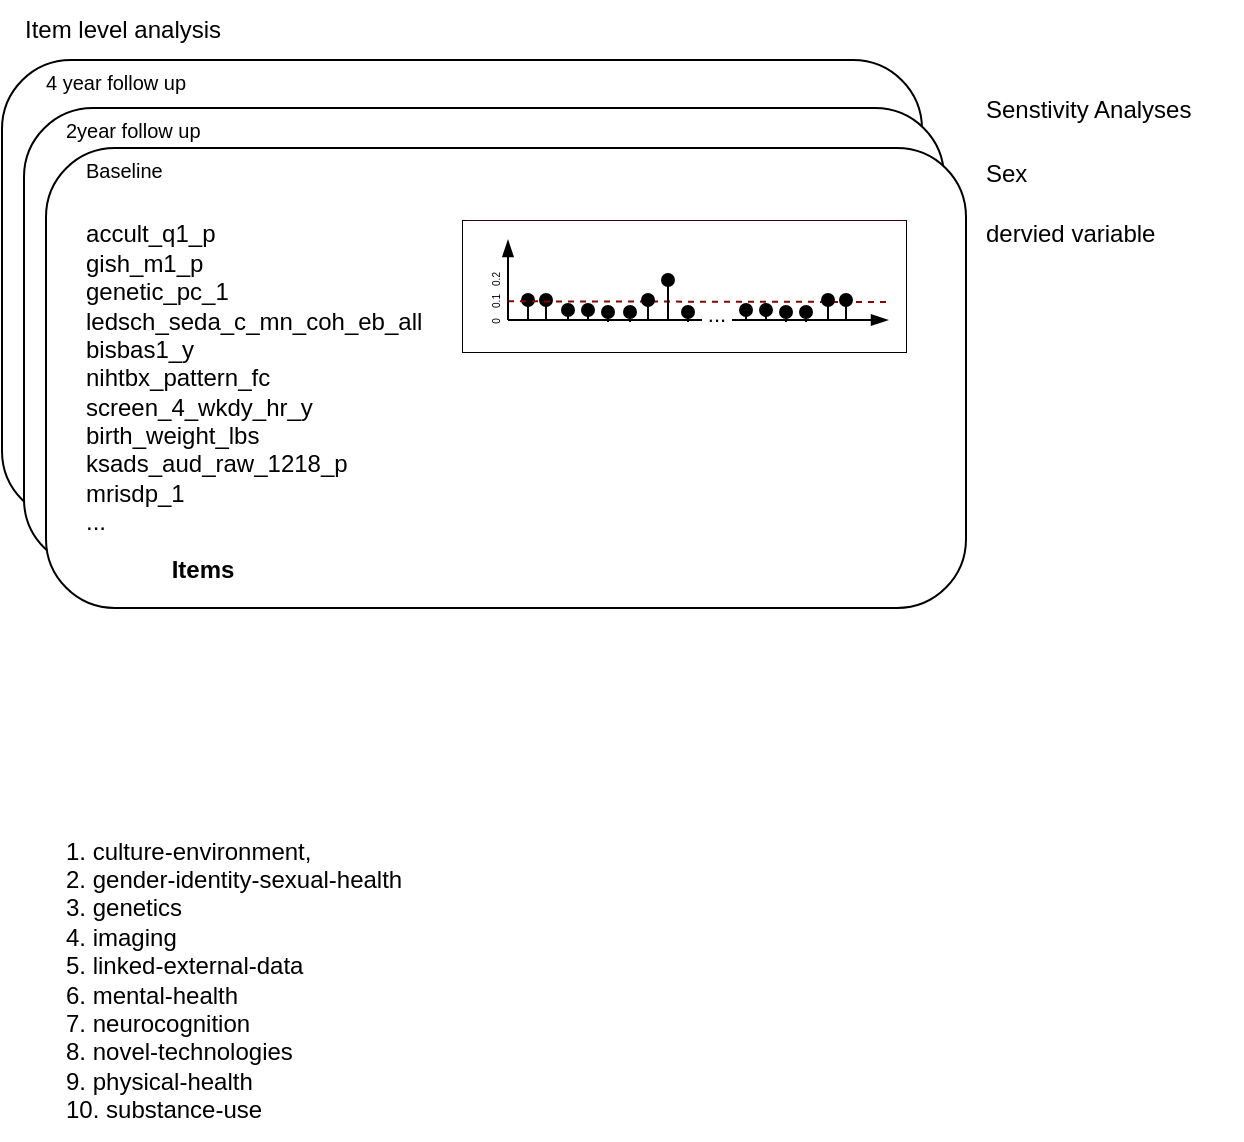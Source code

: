 <mxfile version="26.2.9">
  <diagram id="C5RBs43oDa-KdzZeNtuy" name="Page-1">
    <mxGraphModel dx="1421" dy="720" grid="1" gridSize="10" guides="1" tooltips="1" connect="1" arrows="1" fold="1" page="1" pageScale="1" pageWidth="669" pageHeight="709" math="0" shadow="0">
      <root>
        <mxCell id="WIyWlLk6GJQsqaUBKTNV-0" />
        <mxCell id="WIyWlLk6GJQsqaUBKTNV-1" parent="WIyWlLk6GJQsqaUBKTNV-0" />
        <mxCell id="-kNc6pRZ_eXD2U5e0rUi-2" value="Senstivity Analyses" style="text;html=1;align=left;verticalAlign=middle;resizable=0;points=[];autosize=1;strokeColor=none;fillColor=none;" vertex="1" parent="WIyWlLk6GJQsqaUBKTNV-1">
          <mxGeometry x="510" y="40" width="130" height="30" as="geometry" />
        </mxCell>
        <mxCell id="-kNc6pRZ_eXD2U5e0rUi-6" value="Sex" style="text;html=1;align=left;verticalAlign=middle;resizable=0;points=[];autosize=1;strokeColor=none;fillColor=none;" vertex="1" parent="WIyWlLk6GJQsqaUBKTNV-1">
          <mxGeometry x="510" y="71.5" width="40" height="30" as="geometry" />
        </mxCell>
        <mxCell id="-kNc6pRZ_eXD2U5e0rUi-7" value="dervied variable" style="text;html=1;align=left;verticalAlign=middle;resizable=0;points=[];autosize=1;strokeColor=none;fillColor=none;" vertex="1" parent="WIyWlLk6GJQsqaUBKTNV-1">
          <mxGeometry x="510" y="101.5" width="110" height="30" as="geometry" />
        </mxCell>
        <mxCell id="-kNc6pRZ_eXD2U5e0rUi-0" value="Item level analysis" style="text;html=1;align=center;verticalAlign=middle;resizable=0;points=[];autosize=1;strokeColor=none;fillColor=none;" vertex="1" parent="WIyWlLk6GJQsqaUBKTNV-1">
          <mxGeometry x="20" width="120" height="30" as="geometry" />
        </mxCell>
        <mxCell id="-kNc6pRZ_eXD2U5e0rUi-13" value="" style="group" vertex="1" connectable="0" parent="WIyWlLk6GJQsqaUBKTNV-1">
          <mxGeometry x="20" y="26" width="482" height="288" as="geometry" />
        </mxCell>
        <mxCell id="-kNc6pRZ_eXD2U5e0rUi-4" value="" style="rounded=1;whiteSpace=wrap;html=1;" vertex="1" parent="-kNc6pRZ_eXD2U5e0rUi-13">
          <mxGeometry y="4" width="460" height="230" as="geometry" />
        </mxCell>
        <mxCell id="-kNc6pRZ_eXD2U5e0rUi-12" value="&lt;font style=&quot;font-size: 10px;&quot;&gt;4 year follow up&lt;/font&gt;" style="text;html=1;align=left;verticalAlign=middle;resizable=0;points=[];autosize=1;strokeColor=none;fillColor=none;" vertex="1" parent="-kNc6pRZ_eXD2U5e0rUi-13">
          <mxGeometry x="20" width="90" height="30" as="geometry" />
        </mxCell>
        <mxCell id="-kNc6pRZ_eXD2U5e0rUi-14" value="" style="group" vertex="1" connectable="0" parent="-kNc6pRZ_eXD2U5e0rUi-13">
          <mxGeometry x="11" y="24" width="471" height="264" as="geometry" />
        </mxCell>
        <mxCell id="-kNc6pRZ_eXD2U5e0rUi-15" value="" style="rounded=1;whiteSpace=wrap;html=1;" vertex="1" parent="-kNc6pRZ_eXD2U5e0rUi-14">
          <mxGeometry y="4" width="460" height="230" as="geometry" />
        </mxCell>
        <mxCell id="-kNc6pRZ_eXD2U5e0rUi-16" value="&lt;font style=&quot;font-size: 10px;&quot;&gt;2year follow up&lt;/font&gt;" style="text;html=1;align=left;verticalAlign=middle;resizable=0;points=[];autosize=1;strokeColor=none;fillColor=none;" vertex="1" parent="-kNc6pRZ_eXD2U5e0rUi-14">
          <mxGeometry x="19" width="90" height="30" as="geometry" />
        </mxCell>
        <mxCell id="-kNc6pRZ_eXD2U5e0rUi-17" value="" style="group" vertex="1" connectable="0" parent="-kNc6pRZ_eXD2U5e0rUi-14">
          <mxGeometry x="11" y="20" width="460" height="234" as="geometry" />
        </mxCell>
        <mxCell id="-kNc6pRZ_eXD2U5e0rUi-18" value="" style="rounded=1;whiteSpace=wrap;html=1;" vertex="1" parent="-kNc6pRZ_eXD2U5e0rUi-17">
          <mxGeometry y="4" width="460" height="230" as="geometry" />
        </mxCell>
        <mxCell id="-kNc6pRZ_eXD2U5e0rUi-19" value="&lt;font style=&quot;font-size: 10px;&quot;&gt;Baseline&lt;/font&gt;" style="text;html=1;align=left;verticalAlign=middle;resizable=0;points=[];autosize=1;strokeColor=none;fillColor=none;" vertex="1" parent="-kNc6pRZ_eXD2U5e0rUi-17">
          <mxGeometry x="18" width="60" height="30" as="geometry" />
        </mxCell>
        <mxCell id="-kNc6pRZ_eXD2U5e0rUi-24" value="&lt;div style=&quot;&quot;&gt;&lt;span style=&quot;background-color: transparent; color: light-dark(rgb(0, 0, 0), rgb(255, 255, 255));&quot;&gt;a&lt;/span&gt;&lt;span style=&quot;background-color: transparent;&quot;&gt;ccult_q1_&lt;/span&gt;&lt;span style=&quot;background-color: transparent; color: light-dark(rgb(0, 0, 0), rgb(255, 255, 255));&quot;&gt;p&lt;/span&gt;&lt;/div&gt;&lt;div style=&quot;&quot;&gt;&lt;span style=&quot;background-color: transparent;&quot;&gt;gish_m1_p&lt;/span&gt;&lt;/div&gt;&lt;div style=&quot;&quot;&gt;&lt;span style=&quot;background-color: transparent;&quot;&gt;genetic_pc_1&lt;/span&gt;&lt;/div&gt;&lt;div style=&quot;&quot;&gt;&lt;span style=&quot;background-color: transparent;&quot;&gt;ledsch_seda_c&lt;/span&gt;&lt;span style=&quot;background-color: transparent; color: light-dark(rgb(0, 0, 0), rgb(255, 255, 255));&quot;&gt;_&lt;/span&gt;&lt;span style=&quot;background-color: transparent;&quot;&gt;mn_coh_eb&lt;/span&gt;&lt;span style=&quot;background-color: transparent; color: light-dark(rgb(0, 0, 0), rgb(255, 255, 255));&quot;&gt;_&lt;/span&gt;&lt;span style=&quot;background-color: transparent;&quot;&gt;all&lt;/span&gt;&lt;/div&gt;&lt;div style=&quot;&quot;&gt;&lt;span style=&quot;background-color: transparent;&quot;&gt;bisbas1_y&lt;/span&gt;&lt;/div&gt;&lt;div style=&quot;&quot;&gt;&lt;span style=&quot;background-color: transparent;&quot;&gt;nih&lt;/span&gt;&lt;span style=&quot;background-color: transparent; color: light-dark(rgb(0, 0, 0), rgb(255, 255, 255));&quot;&gt;t&lt;/span&gt;&lt;span style=&quot;background-color: transparent;&quot;&gt;bx_pattern_fc&lt;/span&gt;&lt;/div&gt;&lt;div style=&quot;&quot;&gt;&lt;span style=&quot;background-color: transparent;&quot;&gt;scre&lt;/span&gt;&lt;span style=&quot;background-color: transparent; color: light-dark(rgb(0, 0, 0), rgb(255, 255, 255));&quot;&gt;e&lt;/span&gt;&lt;span style=&quot;background-color: transparent;&quot;&gt;n_4_wkdy_hr_y&lt;/span&gt;&lt;/div&gt;&lt;div style=&quot;&quot;&gt;&lt;span style=&quot;background-color: transparent;&quot;&gt;bi&lt;/span&gt;&lt;span style=&quot;background-color: transparent; color: light-dark(rgb(0, 0, 0), rgb(255, 255, 255));&quot;&gt;r&lt;/span&gt;&lt;span style=&quot;background-color: transparent;&quot;&gt;th_weight_lbs&lt;/span&gt;&lt;/div&gt;&lt;div style=&quot;&quot;&gt;&lt;span style=&quot;background-color: transparent;&quot;&gt;ksads_&lt;/span&gt;&lt;span style=&quot;background-color: transparent; color: light-dark(rgb(0, 0, 0), rgb(255, 255, 255));&quot;&gt;a&lt;/span&gt;&lt;span style=&quot;background-color: transparent;&quot;&gt;ud_raw_1&lt;/span&gt;&lt;span style=&quot;background-color: transparent; color: light-dark(rgb(0, 0, 0), rgb(255, 255, 255));&quot;&gt;218_p&lt;/span&gt;&lt;/div&gt;&lt;div style=&quot;&quot;&gt;&lt;span style=&quot;background-color: transparent; color: light-dark(rgb(0, 0, 0), rgb(255, 255, 255));&quot;&gt;mrisdp_1&lt;/span&gt;&lt;/div&gt;&lt;div style=&quot;&quot;&gt;&lt;span style=&quot;background-color: transparent; color: light-dark(rgb(0, 0, 0), rgb(255, 255, 255));&quot;&gt;...&lt;/span&gt;&lt;/div&gt;" style="text;html=1;align=left;verticalAlign=middle;resizable=0;points=[];autosize=1;strokeColor=none;fillColor=none;" vertex="1" parent="-kNc6pRZ_eXD2U5e0rUi-17">
          <mxGeometry x="18" y="34" width="190" height="170" as="geometry" />
        </mxCell>
        <mxCell id="-kNc6pRZ_eXD2U5e0rUi-26" value="Items" style="text;html=1;align=center;verticalAlign=middle;resizable=0;points=[];autosize=1;strokeColor=none;fillColor=none;fontStyle=1" vertex="1" parent="-kNc6pRZ_eXD2U5e0rUi-17">
          <mxGeometry x="53" y="200" width="50" height="30" as="geometry" />
        </mxCell>
        <mxCell id="-kNc6pRZ_eXD2U5e0rUi-23" value="&lt;div&gt;1. culture-environment,&lt;/div&gt;&lt;div&gt;2. gender-identity-sexual-health&lt;/div&gt;&lt;div&gt;3. genetics&lt;/div&gt;&lt;div&gt;4. imaging&lt;/div&gt;&lt;div&gt;5. linked-external-data&lt;/div&gt;&lt;div&gt;6. mental-health&lt;/div&gt;&lt;div&gt;7. neurocognition&lt;/div&gt;&lt;div&gt;8. novel-technologies&lt;/div&gt;&lt;div&gt;9. physical-health&lt;/div&gt;&lt;div&gt;10. substance-use&lt;/div&gt;" style="text;html=1;align=left;verticalAlign=middle;resizable=0;points=[];autosize=1;strokeColor=none;fillColor=none;" vertex="1" parent="WIyWlLk6GJQsqaUBKTNV-1">
          <mxGeometry x="50" y="410" width="190" height="160" as="geometry" />
        </mxCell>
        <mxCell id="-kNc6pRZ_eXD2U5e0rUi-57" value="" style="group;strokeWidth=0.5;strokeColor=default;" vertex="1" connectable="0" parent="WIyWlLk6GJQsqaUBKTNV-1">
          <mxGeometry x="250" y="110" width="222" height="66" as="geometry" />
        </mxCell>
        <mxCell id="-kNc6pRZ_eXD2U5e0rUi-51" value="" style="group" vertex="1" connectable="0" parent="-kNc6pRZ_eXD2U5e0rUi-57">
          <mxGeometry y="10" width="213" height="56" as="geometry" />
        </mxCell>
        <mxCell id="-kNc6pRZ_eXD2U5e0rUi-50" value="&lt;font style=&quot;font-size: 5px;&quot;&gt;0.2&lt;/font&gt;" style="text;html=1;align=center;verticalAlign=middle;resizable=0;points=[];autosize=1;strokeColor=none;fillColor=none;rotation=-90;" vertex="1" parent="-kNc6pRZ_eXD2U5e0rUi-51">
          <mxGeometry y="5" width="30" height="30" as="geometry" />
        </mxCell>
        <mxCell id="-kNc6pRZ_eXD2U5e0rUi-27" value="" style="endArrow=blockThin;html=1;rounded=0;endFill=1;" edge="1" parent="-kNc6pRZ_eXD2U5e0rUi-51">
          <mxGeometry width="50" height="50" relative="1" as="geometry">
            <mxPoint x="23" y="40" as="sourcePoint" />
            <mxPoint x="213" y="40" as="targetPoint" />
          </mxGeometry>
        </mxCell>
        <mxCell id="-kNc6pRZ_eXD2U5e0rUi-40" value="&amp;nbsp;...&amp;nbsp;" style="edgeLabel;html=1;align=center;verticalAlign=middle;resizable=0;points=[];" vertex="1" connectable="0" parent="-kNc6pRZ_eXD2U5e0rUi-27">
          <mxGeometry x="0.155" relative="1" as="geometry">
            <mxPoint x="-6" y="-3" as="offset" />
          </mxGeometry>
        </mxCell>
        <mxCell id="-kNc6pRZ_eXD2U5e0rUi-30" value="" style="endArrow=oval;html=1;rounded=0;endFill=1;" edge="1" parent="-kNc6pRZ_eXD2U5e0rUi-51">
          <mxGeometry width="50" height="50" relative="1" as="geometry">
            <mxPoint x="53" y="40" as="sourcePoint" />
            <mxPoint x="53" y="35" as="targetPoint" />
          </mxGeometry>
        </mxCell>
        <mxCell id="-kNc6pRZ_eXD2U5e0rUi-32" value="" style="endArrow=oval;html=1;rounded=0;endFill=1;" edge="1" parent="-kNc6pRZ_eXD2U5e0rUi-51">
          <mxGeometry width="50" height="50" relative="1" as="geometry">
            <mxPoint x="33" y="40" as="sourcePoint" />
            <mxPoint x="33" y="30" as="targetPoint" />
          </mxGeometry>
        </mxCell>
        <mxCell id="-kNc6pRZ_eXD2U5e0rUi-33" value="" style="endArrow=oval;html=1;rounded=0;endFill=1;" edge="1" parent="-kNc6pRZ_eXD2U5e0rUi-51">
          <mxGeometry width="50" height="50" relative="1" as="geometry">
            <mxPoint x="42" y="40" as="sourcePoint" />
            <mxPoint x="42" y="30" as="targetPoint" />
          </mxGeometry>
        </mxCell>
        <mxCell id="-kNc6pRZ_eXD2U5e0rUi-34" value="" style="endArrow=none;html=1;rounded=0;dashed=1;strokeColor=light-dark(#850505, #ededed);" edge="1" parent="-kNc6pRZ_eXD2U5e0rUi-51">
          <mxGeometry width="50" height="50" relative="1" as="geometry">
            <mxPoint x="23" y="30.66" as="sourcePoint" />
            <mxPoint x="213" y="31" as="targetPoint" />
          </mxGeometry>
        </mxCell>
        <mxCell id="-kNc6pRZ_eXD2U5e0rUi-35" value="&lt;font style=&quot;font-size: 5px;&quot;&gt;0.1&lt;/font&gt;" style="text;html=1;align=center;verticalAlign=middle;resizable=0;points=[];autosize=1;strokeColor=none;fillColor=none;rotation=-90;" vertex="1" parent="-kNc6pRZ_eXD2U5e0rUi-51">
          <mxGeometry y="16" width="30" height="30" as="geometry" />
        </mxCell>
        <mxCell id="-kNc6pRZ_eXD2U5e0rUi-36" value="" style="endArrow=oval;html=1;rounded=0;endFill=1;" edge="1" parent="-kNc6pRZ_eXD2U5e0rUi-51">
          <mxGeometry width="50" height="50" relative="1" as="geometry">
            <mxPoint x="63" y="40" as="sourcePoint" />
            <mxPoint x="63" y="35" as="targetPoint" />
          </mxGeometry>
        </mxCell>
        <mxCell id="-kNc6pRZ_eXD2U5e0rUi-37" value="" style="endArrow=oval;html=1;rounded=0;endFill=1;" edge="1" parent="-kNc6pRZ_eXD2U5e0rUi-51">
          <mxGeometry width="50" height="50" relative="1" as="geometry">
            <mxPoint x="73" y="41" as="sourcePoint" />
            <mxPoint x="73" y="36" as="targetPoint" />
          </mxGeometry>
        </mxCell>
        <mxCell id="-kNc6pRZ_eXD2U5e0rUi-38" value="" style="endArrow=oval;html=1;rounded=0;endFill=1;" edge="1" parent="-kNc6pRZ_eXD2U5e0rUi-51">
          <mxGeometry width="50" height="50" relative="1" as="geometry">
            <mxPoint x="84" y="41" as="sourcePoint" />
            <mxPoint x="84" y="36" as="targetPoint" />
          </mxGeometry>
        </mxCell>
        <mxCell id="-kNc6pRZ_eXD2U5e0rUi-39" value="" style="endArrow=oval;html=1;rounded=0;endFill=1;" edge="1" parent="-kNc6pRZ_eXD2U5e0rUi-51">
          <mxGeometry width="50" height="50" relative="1" as="geometry">
            <mxPoint x="113" y="41" as="sourcePoint" />
            <mxPoint x="113" y="36" as="targetPoint" />
          </mxGeometry>
        </mxCell>
        <mxCell id="-kNc6pRZ_eXD2U5e0rUi-41" value="" style="endArrow=oval;html=1;rounded=0;endFill=1;" edge="1" parent="-kNc6pRZ_eXD2U5e0rUi-51">
          <mxGeometry width="50" height="50" relative="1" as="geometry">
            <mxPoint x="93" y="40" as="sourcePoint" />
            <mxPoint x="93" y="30" as="targetPoint" />
          </mxGeometry>
        </mxCell>
        <mxCell id="-kNc6pRZ_eXD2U5e0rUi-42" value="" style="endArrow=oval;html=1;rounded=0;endFill=1;" edge="1" parent="-kNc6pRZ_eXD2U5e0rUi-51">
          <mxGeometry width="50" height="50" relative="1" as="geometry">
            <mxPoint x="103" y="40" as="sourcePoint" />
            <mxPoint x="103" y="20" as="targetPoint" />
          </mxGeometry>
        </mxCell>
        <mxCell id="-kNc6pRZ_eXD2U5e0rUi-43" value="&lt;font style=&quot;font-size: 5px;&quot;&gt;0&lt;/font&gt;" style="text;html=1;align=center;verticalAlign=middle;resizable=0;points=[];autosize=1;strokeColor=none;fillColor=none;rotation=-90;" vertex="1" parent="-kNc6pRZ_eXD2U5e0rUi-51">
          <mxGeometry y="26" width="30" height="30" as="geometry" />
        </mxCell>
        <mxCell id="-kNc6pRZ_eXD2U5e0rUi-44" value="" style="endArrow=oval;html=1;rounded=0;endFill=1;" edge="1" parent="-kNc6pRZ_eXD2U5e0rUi-51">
          <mxGeometry width="50" height="50" relative="1" as="geometry">
            <mxPoint x="142" y="40" as="sourcePoint" />
            <mxPoint x="142" y="35" as="targetPoint" />
          </mxGeometry>
        </mxCell>
        <mxCell id="-kNc6pRZ_eXD2U5e0rUi-45" value="" style="endArrow=oval;html=1;rounded=0;endFill=1;" edge="1" parent="-kNc6pRZ_eXD2U5e0rUi-51">
          <mxGeometry width="50" height="50" relative="1" as="geometry">
            <mxPoint x="152" y="40" as="sourcePoint" />
            <mxPoint x="152" y="35" as="targetPoint" />
          </mxGeometry>
        </mxCell>
        <mxCell id="-kNc6pRZ_eXD2U5e0rUi-46" value="" style="endArrow=oval;html=1;rounded=0;endFill=1;" edge="1" parent="-kNc6pRZ_eXD2U5e0rUi-51">
          <mxGeometry width="50" height="50" relative="1" as="geometry">
            <mxPoint x="162" y="41" as="sourcePoint" />
            <mxPoint x="162" y="36" as="targetPoint" />
          </mxGeometry>
        </mxCell>
        <mxCell id="-kNc6pRZ_eXD2U5e0rUi-47" value="" style="endArrow=oval;html=1;rounded=0;endFill=1;" edge="1" parent="-kNc6pRZ_eXD2U5e0rUi-51">
          <mxGeometry width="50" height="50" relative="1" as="geometry">
            <mxPoint x="172" y="41" as="sourcePoint" />
            <mxPoint x="172" y="36" as="targetPoint" />
          </mxGeometry>
        </mxCell>
        <mxCell id="-kNc6pRZ_eXD2U5e0rUi-48" value="" style="endArrow=oval;html=1;rounded=0;endFill=1;" edge="1" parent="-kNc6pRZ_eXD2U5e0rUi-51">
          <mxGeometry width="50" height="50" relative="1" as="geometry">
            <mxPoint x="192" y="40" as="sourcePoint" />
            <mxPoint x="192" y="30" as="targetPoint" />
          </mxGeometry>
        </mxCell>
        <mxCell id="-kNc6pRZ_eXD2U5e0rUi-49" value="" style="endArrow=oval;html=1;rounded=0;endFill=1;" edge="1" parent="-kNc6pRZ_eXD2U5e0rUi-51">
          <mxGeometry width="50" height="50" relative="1" as="geometry">
            <mxPoint x="183" y="40" as="sourcePoint" />
            <mxPoint x="183" y="30" as="targetPoint" />
          </mxGeometry>
        </mxCell>
        <mxCell id="-kNc6pRZ_eXD2U5e0rUi-28" value="" style="endArrow=blockThin;html=1;rounded=0;endFill=1;" edge="1" parent="-kNc6pRZ_eXD2U5e0rUi-51">
          <mxGeometry width="50" height="50" relative="1" as="geometry">
            <mxPoint x="23" y="40" as="sourcePoint" />
            <mxPoint x="23" as="targetPoint" />
          </mxGeometry>
        </mxCell>
        <mxCell id="-kNc6pRZ_eXD2U5e0rUi-55" value="" style="endArrow=none;html=1;rounded=0;strokeColor=light-dark(#330000,#EDEDED);strokeWidth=0.5;" edge="1" parent="-kNc6pRZ_eXD2U5e0rUi-57">
          <mxGeometry width="50" height="50" relative="1" as="geometry">
            <mxPoint x="2" as="sourcePoint" />
            <mxPoint x="222" as="targetPoint" />
          </mxGeometry>
        </mxCell>
      </root>
    </mxGraphModel>
  </diagram>
</mxfile>
